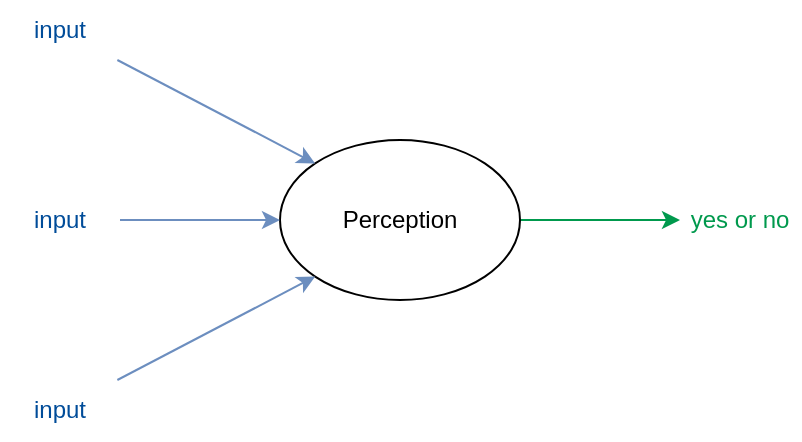 <mxfile version="25.0.3">
  <diagram name="페이지-1" id="wIO3oZFtxyOlvSoCHIZe">
    <mxGraphModel dx="524" dy="995" grid="1" gridSize="10" guides="1" tooltips="1" connect="1" arrows="1" fold="1" page="1" pageScale="1" pageWidth="1169" pageHeight="827" math="0" shadow="0">
      <root>
        <mxCell id="0" />
        <mxCell id="1" parent="0" />
        <mxCell id="GWsmnFPYYR6MpKC78p7a-9" style="edgeStyle=orthogonalEdgeStyle;rounded=0;orthogonalLoop=1;jettySize=auto;html=1;entryX=0;entryY=0.5;entryDx=0;entryDy=0;fontColor=#00994D;strokeColor=#00994D;" edge="1" parent="1" source="GWsmnFPYYR6MpKC78p7a-1" target="GWsmnFPYYR6MpKC78p7a-8">
          <mxGeometry relative="1" as="geometry" />
        </mxCell>
        <mxCell id="GWsmnFPYYR6MpKC78p7a-1" value="Perception" style="ellipse;whiteSpace=wrap;html=1;" vertex="1" parent="1">
          <mxGeometry x="200" y="240" width="120" height="80" as="geometry" />
        </mxCell>
        <mxCell id="GWsmnFPYYR6MpKC78p7a-2" value="input" style="text;html=1;align=center;verticalAlign=middle;whiteSpace=wrap;rounded=0;fillColor=none;strokeColor=none;fontColor=#004C99;" vertex="1" parent="1">
          <mxGeometry x="60" y="170" width="60" height="30" as="geometry" />
        </mxCell>
        <mxCell id="GWsmnFPYYR6MpKC78p7a-3" style="rounded=0;orthogonalLoop=1;jettySize=auto;html=1;entryX=0;entryY=0;entryDx=0;entryDy=0;fillColor=#dae8fc;strokeColor=#6c8ebf;" edge="1" parent="1" source="GWsmnFPYYR6MpKC78p7a-2" target="GWsmnFPYYR6MpKC78p7a-1">
          <mxGeometry relative="1" as="geometry" />
        </mxCell>
        <mxCell id="GWsmnFPYYR6MpKC78p7a-5" style="edgeStyle=orthogonalEdgeStyle;rounded=0;orthogonalLoop=1;jettySize=auto;html=1;entryX=0;entryY=0.5;entryDx=0;entryDy=0;fillColor=#dae8fc;strokeColor=#6c8ebf;" edge="1" parent="1" source="GWsmnFPYYR6MpKC78p7a-4" target="GWsmnFPYYR6MpKC78p7a-1">
          <mxGeometry relative="1" as="geometry" />
        </mxCell>
        <mxCell id="GWsmnFPYYR6MpKC78p7a-4" value="input" style="text;html=1;align=center;verticalAlign=middle;whiteSpace=wrap;rounded=0;fillColor=none;strokeColor=none;fontColor=#004C99;" vertex="1" parent="1">
          <mxGeometry x="60" y="265" width="60" height="30" as="geometry" />
        </mxCell>
        <mxCell id="GWsmnFPYYR6MpKC78p7a-7" style="rounded=0;orthogonalLoop=1;jettySize=auto;html=1;entryX=0;entryY=1;entryDx=0;entryDy=0;fillColor=#dae8fc;strokeColor=#6c8ebf;" edge="1" parent="1" source="GWsmnFPYYR6MpKC78p7a-6" target="GWsmnFPYYR6MpKC78p7a-1">
          <mxGeometry relative="1" as="geometry" />
        </mxCell>
        <mxCell id="GWsmnFPYYR6MpKC78p7a-6" value="input" style="text;html=1;align=center;verticalAlign=middle;whiteSpace=wrap;rounded=0;fillColor=none;strokeColor=none;fontColor=#004C99;" vertex="1" parent="1">
          <mxGeometry x="60" y="360" width="60" height="30" as="geometry" />
        </mxCell>
        <mxCell id="GWsmnFPYYR6MpKC78p7a-8" value="&lt;font color=&quot;#00994d&quot;&gt;yes or no&lt;/font&gt;" style="text;html=1;align=center;verticalAlign=middle;whiteSpace=wrap;rounded=0;fillColor=none;strokeColor=none;fontColor=#004C99;" vertex="1" parent="1">
          <mxGeometry x="400" y="265" width="60" height="30" as="geometry" />
        </mxCell>
      </root>
    </mxGraphModel>
  </diagram>
</mxfile>
